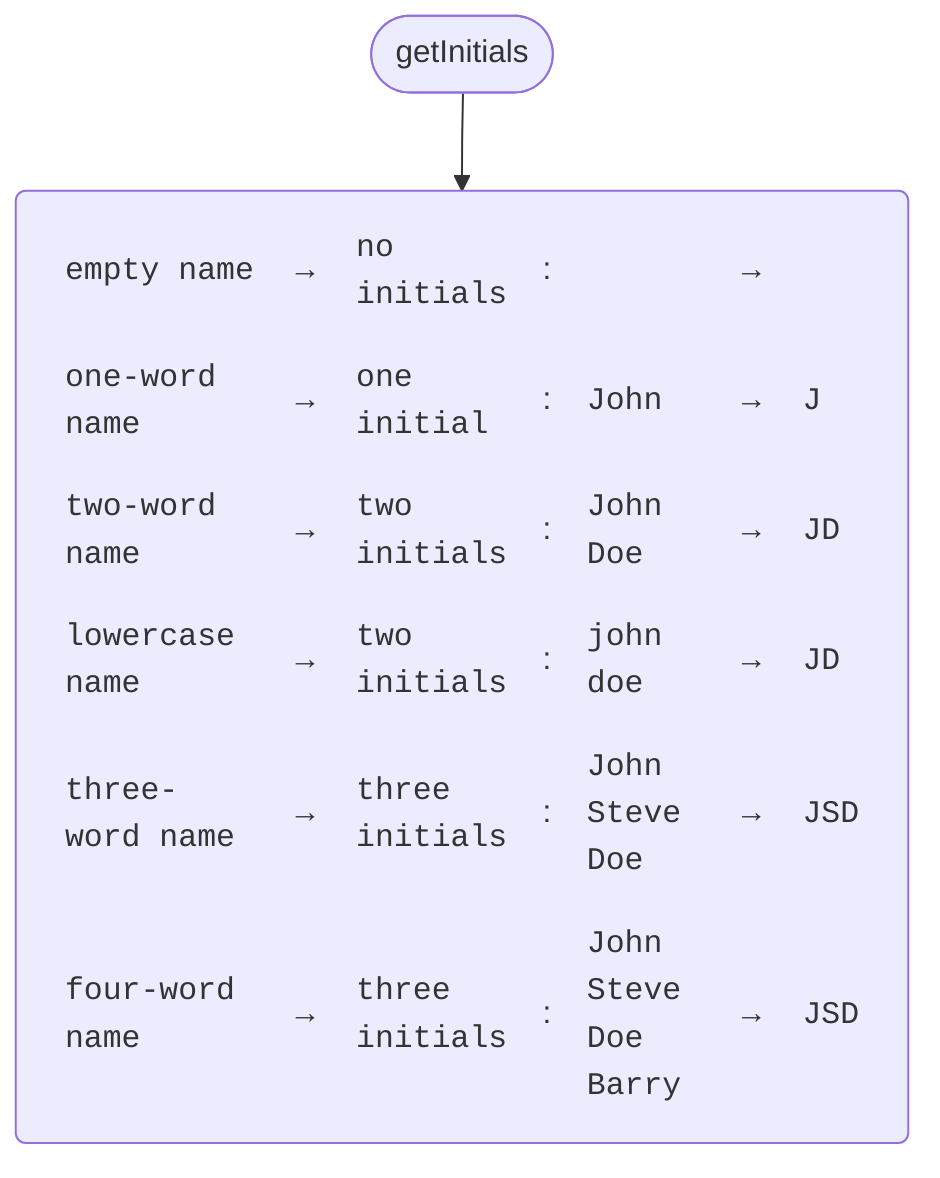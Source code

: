 flowchart TD
N0(["getInitials"])
N1("<table style='text-align: left;'><tr><td style='font-family: monospace; padding: 0 8px 8px 8px'>empty name</td><td style='padding: 0 8px 8px 8px'>→</td><td style='font-family: monospace; padding: 0 8px 8px 8px'>no initials</td><td style='padding: 0 8px 8px 8px'>:</td><td style='font-family: monospace; padding: 0 8px 8px 8px'></td><td style='padding: 0 8px 8px 8px'>→</td><td style='font-family: monospace; padding: 0 8px 8px 8px'></td></tr><tr><td style='font-family: monospace; padding: 8px'>one-word name</td><td style='padding: 8px'>→</td><td style='font-family: monospace; padding: 8px'>one initial</td><td style='padding: 8px'>:</td><td style='font-family: monospace; padding: 8px'>John</td><td style='padding: 8px'>→</td><td style='font-family: monospace; padding: 8px'>J</td></tr><tr><td style='font-family: monospace; padding: 8px'>two-word name</td><td style='padding: 8px'>→</td><td style='font-family: monospace; padding: 8px'>two initials</td><td style='padding: 8px'>:</td><td style='font-family: monospace; padding: 8px'>John Doe</td><td style='padding: 8px'>→</td><td style='font-family: monospace; padding: 8px'>JD</td></tr><tr><td style='font-family: monospace; padding: 8px'>lowercase name</td><td style='padding: 8px'>→</td><td style='font-family: monospace; padding: 8px'>two initials</td><td style='padding: 8px'>:</td><td style='font-family: monospace; padding: 8px'>john doe</td><td style='padding: 8px'>→</td><td style='font-family: monospace; padding: 8px'>JD</td></tr><tr><td style='font-family: monospace; padding: 8px'>three-word name</td><td style='padding: 8px'>→</td><td style='font-family: monospace; padding: 8px'>three initials</td><td style='padding: 8px'>:</td><td style='font-family: monospace; padding: 8px'>John Steve Doe</td><td style='padding: 8px'>→</td><td style='font-family: monospace; padding: 8px'>JSD</td></tr><tr><td style='font-family: monospace; padding: 8px 8px 0 8px'>four-word name</td><td style='padding: 8px 8px 0 8px'>→</td><td style='font-family: monospace; padding: 8px 8px 0 8px'>three initials</td><td style='padding: 8px 8px 0 8px'>:</td><td style='font-family: monospace; padding: 8px 8px 0 8px'>John Steve Doe Barry</td><td style='padding: 8px 8px 0 8px'>→</td><td style='font-family: monospace; padding: 8px 8px 0 8px'>JSD</td></tr></table>")
N0 --> N1

%% ✴ Generated by speccharts v0.6.0 ✴ https://github.com/arnaudrenaud/speccharts